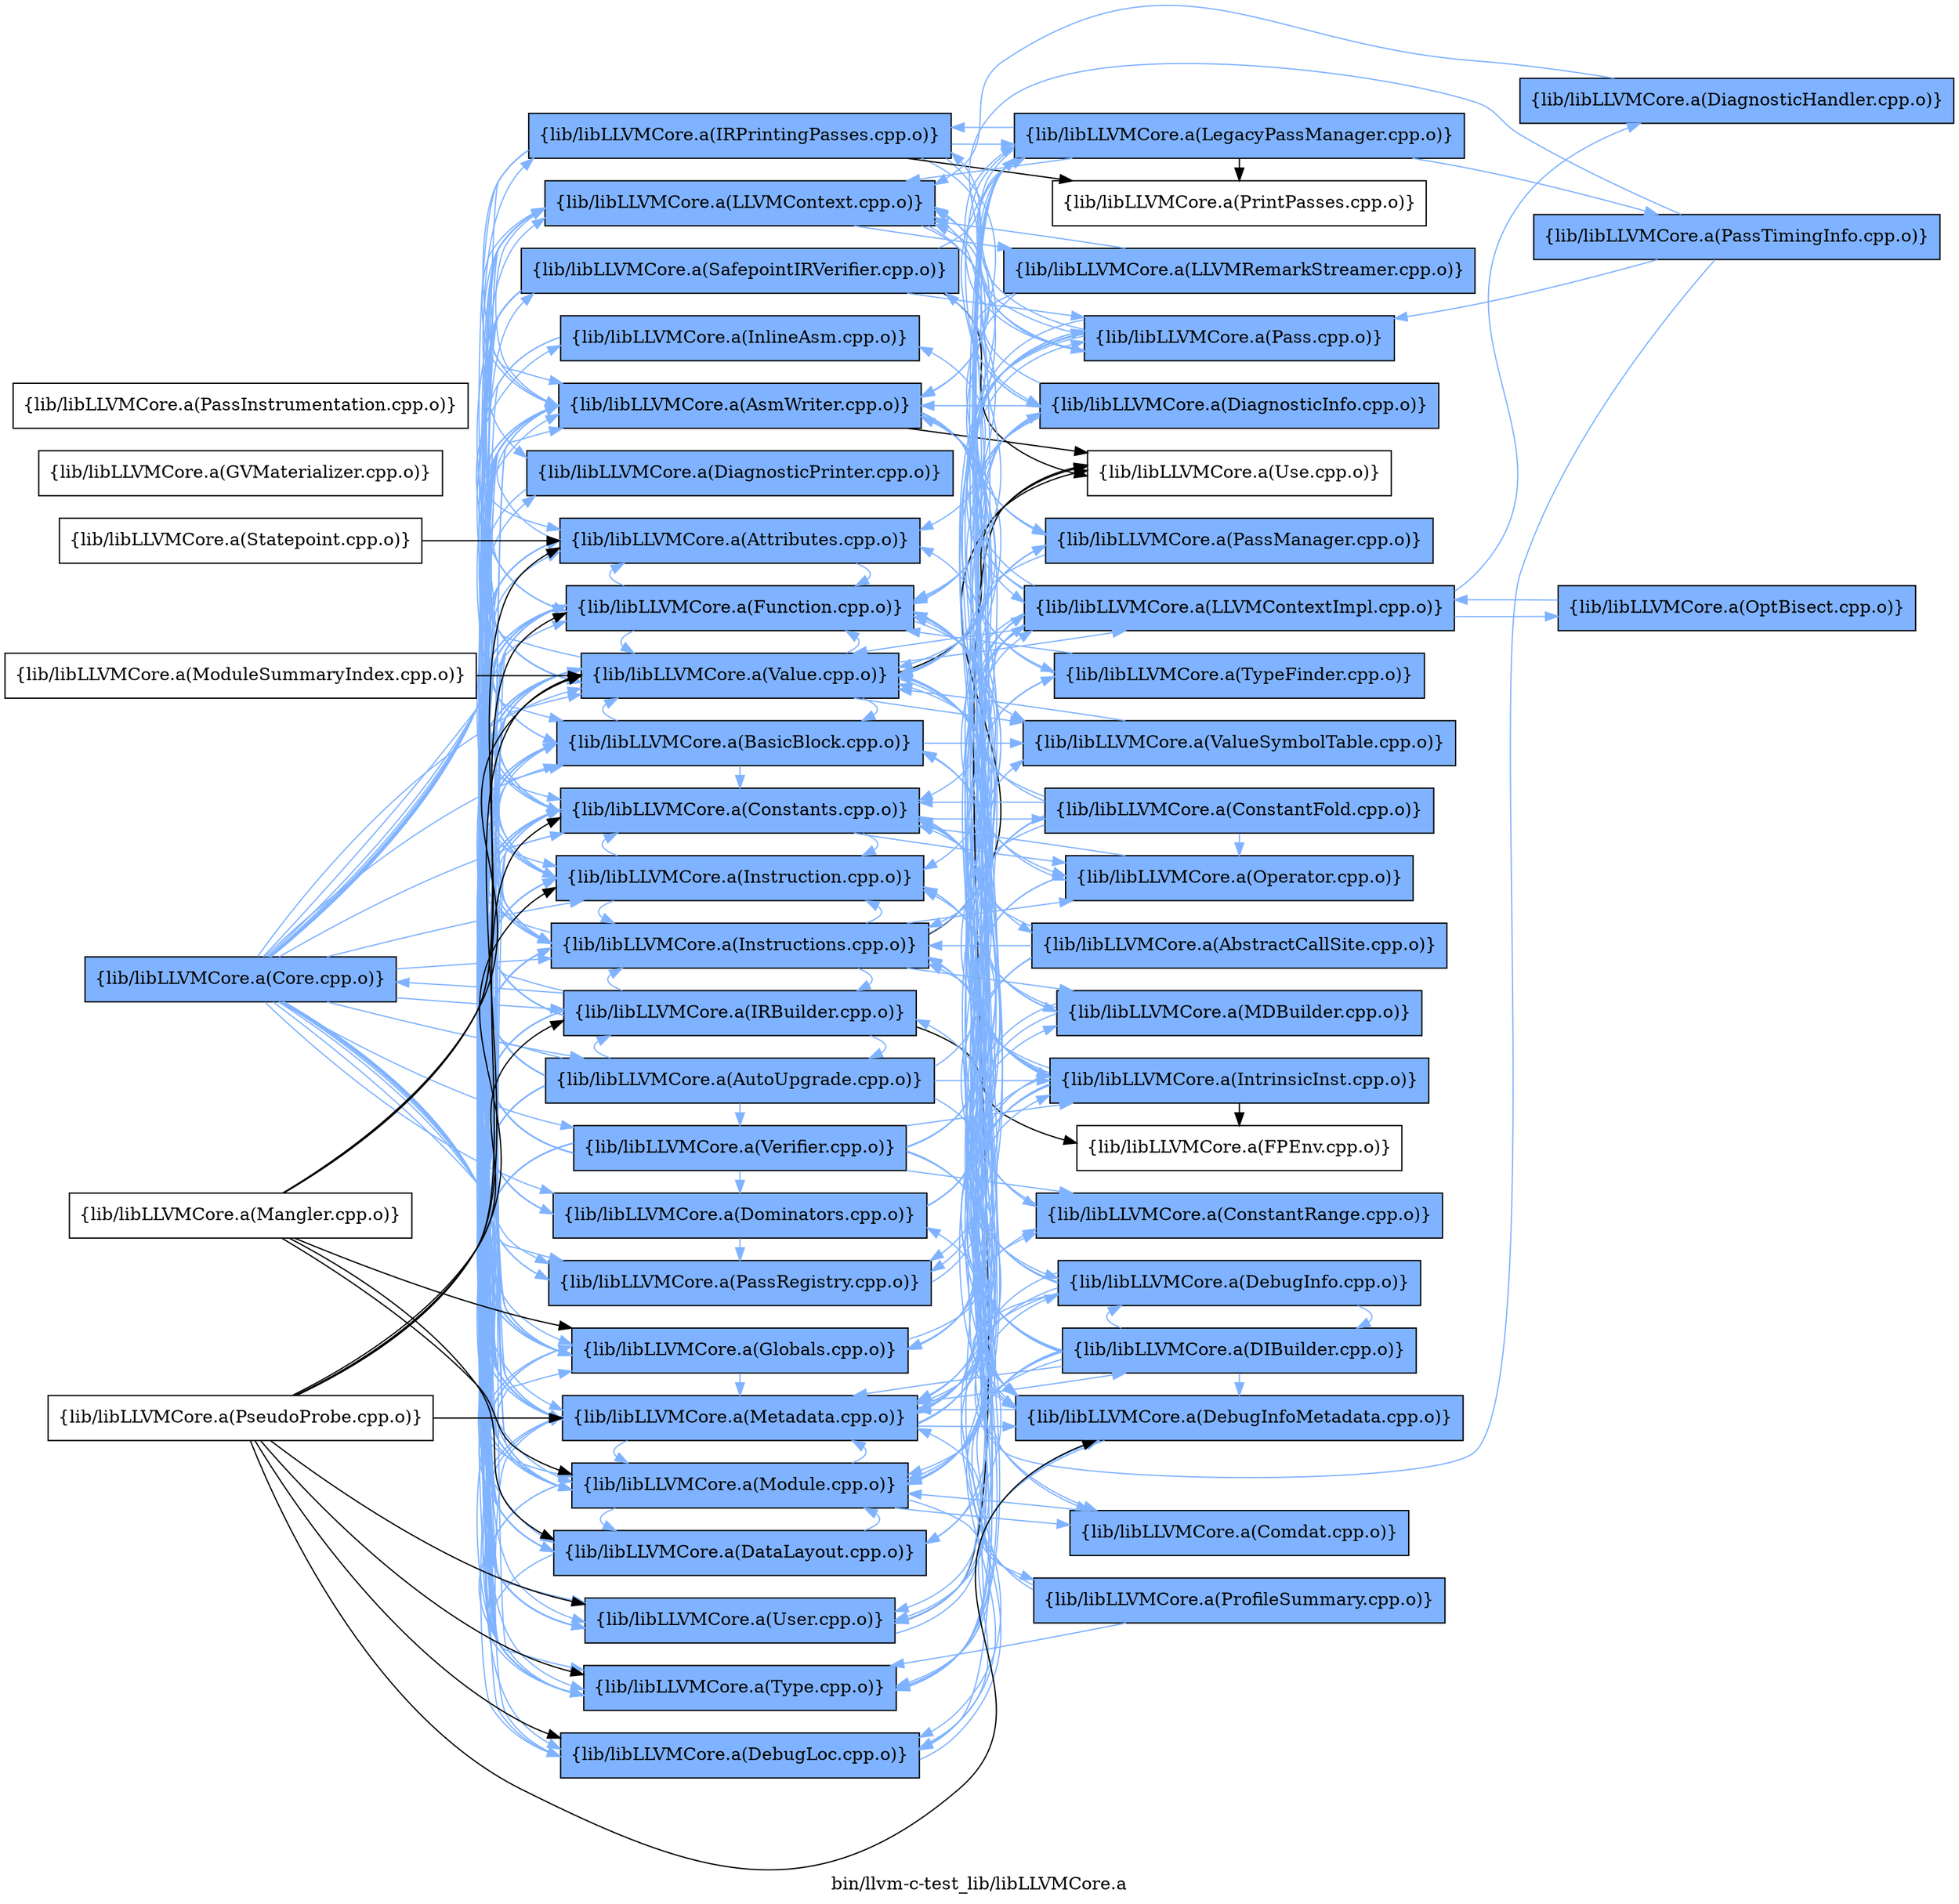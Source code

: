 digraph "bin/llvm-c-test_lib/libLLVMCore.a" {
	label="bin/llvm-c-test_lib/libLLVMCore.a";
	rankdir=LR;
	{ rank=same; Node0x5641b006cfd8;  }
	{ rank=same; Node0x5641b006c038; Node0x5641b006b3b8; Node0x5641b006a5f8; Node0x5641b006ad28; Node0x5641b006d848; Node0x5641b006d758; Node0x5641b006a238; Node0x5641b006b278; Node0x5641b006b9f8; Node0x5641b006c1c8; Node0x5641b0068c58; Node0x5641b0067fd8; Node0x5641b0067b28; Node0x5641b006c088; Node0x5641b006ae68; Node0x5641b006a788; Node0x5641b0069bf8; Node0x5641b005cc78; Node0x5641b005cef8; Node0x5641b005ce08; Node0x5641b006c768; Node0x5641b006e978; Node0x5641b006a468; Node0x5641b005fec8; Node0x5641b0063fc8;  }
	{ rank=same; Node0x5641b006a148; Node0x5641b006e2e8; Node0x5641b0069b08; Node0x5641b006ad78; Node0x5641b006d438; Node0x5641b006dcf8; Node0x5641b006dac8; Node0x5641b006de88; Node0x5641b006a9b8; Node0x5641b0060468; Node0x5641b006c858; Node0x5641b005bbe8; Node0x5641b006d7a8; Node0x5641b005ab58; Node0x5641b0069478; Node0x5641b005bf08; Node0x5641b0067358; Node0x5641b006d488; Node0x5641b005f928; Node0x5641b005b008; Node0x5641b006e478; Node0x5641b006c538;  }
	{ rank=same; Node0x5641b006cfd8;  }
	{ rank=same; Node0x5641b006c038; Node0x5641b006b3b8; Node0x5641b006a5f8; Node0x5641b006ad28; Node0x5641b006d848; Node0x5641b006d758; Node0x5641b006a238; Node0x5641b006b278; Node0x5641b006b9f8; Node0x5641b006c1c8; Node0x5641b0068c58; Node0x5641b0067fd8; Node0x5641b0067b28; Node0x5641b006c088; Node0x5641b006ae68; Node0x5641b006a788; Node0x5641b0069bf8; Node0x5641b005cc78; Node0x5641b005cef8; Node0x5641b005ce08; Node0x5641b006c768; Node0x5641b006e978; Node0x5641b006a468; Node0x5641b005fec8; Node0x5641b0063fc8;  }
	{ rank=same; Node0x5641b006a148; Node0x5641b006e2e8; Node0x5641b0069b08; Node0x5641b006ad78; Node0x5641b006d438; Node0x5641b006dcf8; Node0x5641b006dac8; Node0x5641b006de88; Node0x5641b006a9b8; Node0x5641b0060468; Node0x5641b006c858; Node0x5641b005bbe8; Node0x5641b006d7a8; Node0x5641b005ab58; Node0x5641b0069478; Node0x5641b005bf08; Node0x5641b0067358; Node0x5641b006d488; Node0x5641b005f928; Node0x5641b005b008; Node0x5641b006e478; Node0x5641b006c538;  }

	Node0x5641b006cfd8 [shape=record,shape=box,group=1,style=filled,fillcolor="0.600000 0.5 1",label="{lib/libLLVMCore.a(Core.cpp.o)}"];
	Node0x5641b006cfd8 -> Node0x5641b006c038[color="0.600000 0.5 1"];
	Node0x5641b006cfd8 -> Node0x5641b006b3b8[color="0.600000 0.5 1"];
	Node0x5641b006cfd8 -> Node0x5641b006a5f8[color="0.600000 0.5 1"];
	Node0x5641b006cfd8 -> Node0x5641b006ad28[color="0.600000 0.5 1"];
	Node0x5641b006cfd8 -> Node0x5641b006d848[color="0.600000 0.5 1"];
	Node0x5641b006cfd8 -> Node0x5641b006d758[color="0.600000 0.5 1"];
	Node0x5641b006cfd8 -> Node0x5641b006a238[color="0.600000 0.5 1"];
	Node0x5641b006cfd8 -> Node0x5641b006b278[color="0.600000 0.5 1"];
	Node0x5641b006cfd8 -> Node0x5641b006b9f8[color="0.600000 0.5 1"];
	Node0x5641b006cfd8 -> Node0x5641b006c1c8[color="0.600000 0.5 1"];
	Node0x5641b006cfd8 -> Node0x5641b0068c58[color="0.600000 0.5 1"];
	Node0x5641b006cfd8 -> Node0x5641b0067fd8[color="0.600000 0.5 1"];
	Node0x5641b006cfd8 -> Node0x5641b0067b28[color="0.600000 0.5 1"];
	Node0x5641b006cfd8 -> Node0x5641b006c088[color="0.600000 0.5 1"];
	Node0x5641b006cfd8 -> Node0x5641b006ae68[color="0.600000 0.5 1"];
	Node0x5641b006cfd8 -> Node0x5641b006a788[color="0.600000 0.5 1"];
	Node0x5641b006cfd8 -> Node0x5641b0069bf8[color="0.600000 0.5 1"];
	Node0x5641b006cfd8 -> Node0x5641b005cc78[color="0.600000 0.5 1"];
	Node0x5641b006cfd8 -> Node0x5641b005cef8[color="0.600000 0.5 1"];
	Node0x5641b006cfd8 -> Node0x5641b005ce08[color="0.600000 0.5 1"];
	Node0x5641b006cfd8 -> Node0x5641b006c768[color="0.600000 0.5 1"];
	Node0x5641b006cfd8 -> Node0x5641b006e978[color="0.600000 0.5 1"];
	Node0x5641b006cfd8 -> Node0x5641b006a468[color="0.600000 0.5 1"];
	Node0x5641b006cfd8 -> Node0x5641b005fec8[color="0.600000 0.5 1"];
	Node0x5641b006cfd8 -> Node0x5641b0063fc8[color="0.600000 0.5 1"];
	Node0x5641b006de88 [shape=record,shape=box,group=1,style=filled,fillcolor="0.600000 0.5 1",label="{lib/libLLVMCore.a(DebugInfo.cpp.o)}"];
	Node0x5641b006de88 -> Node0x5641b006e478[color="0.600000 0.5 1"];
	Node0x5641b006de88 -> Node0x5641b0069b08[color="0.600000 0.5 1"];
	Node0x5641b006de88 -> Node0x5641b006a238[color="0.600000 0.5 1"];
	Node0x5641b006de88 -> Node0x5641b006c1c8[color="0.600000 0.5 1"];
	Node0x5641b006de88 -> Node0x5641b006ae68[color="0.600000 0.5 1"];
	Node0x5641b006de88 -> Node0x5641b005cc78[color="0.600000 0.5 1"];
	Node0x5641b006de88 -> Node0x5641b005cef8[color="0.600000 0.5 1"];
	Node0x5641b006de88 -> Node0x5641b005fec8[color="0.600000 0.5 1"];
	Node0x5641b006c038 [shape=record,shape=box,group=1,style=filled,fillcolor="0.600000 0.5 1",label="{lib/libLLVMCore.a(Attributes.cpp.o)}"];
	Node0x5641b006c038 -> Node0x5641b006b3b8[color="0.600000 0.5 1"];
	Node0x5641b006c038 -> Node0x5641b006c1c8[color="0.600000 0.5 1"];
	Node0x5641b006d848 [shape=record,shape=box,group=1,style=filled,fillcolor="0.600000 0.5 1",label="{lib/libLLVMCore.a(Constants.cpp.o)}"];
	Node0x5641b006d848 -> Node0x5641b006c858[color="0.600000 0.5 1"];
	Node0x5641b006d848 -> Node0x5641b006c1c8[color="0.600000 0.5 1"];
	Node0x5641b006d848 -> Node0x5641b0068c58[color="0.600000 0.5 1"];
	Node0x5641b006d848 -> Node0x5641b006ae68[color="0.600000 0.5 1"];
	Node0x5641b006d848 -> Node0x5641b006a788[color="0.600000 0.5 1"];
	Node0x5641b006d848 -> Node0x5641b006d438[color="0.600000 0.5 1"];
	Node0x5641b006d848 -> Node0x5641b006e978[color="0.600000 0.5 1"];
	Node0x5641b006d848 -> Node0x5641b006a468[color="0.600000 0.5 1"];
	Node0x5641b006d848 -> Node0x5641b005fec8[color="0.600000 0.5 1"];
	Node0x5641b006d758 [shape=record,shape=box,group=1,style=filled,fillcolor="0.600000 0.5 1",label="{lib/libLLVMCore.a(DataLayout.cpp.o)}"];
	Node0x5641b006d758 -> Node0x5641b0068c58[color="0.600000 0.5 1"];
	Node0x5641b006d758 -> Node0x5641b005cef8[color="0.600000 0.5 1"];
	Node0x5641b006d758 -> Node0x5641b006e978[color="0.600000 0.5 1"];
	Node0x5641b006a788 [shape=record,shape=box,group=1,style=filled,fillcolor="0.600000 0.5 1",label="{lib/libLLVMCore.a(Instructions.cpp.o)}"];
	Node0x5641b006a788 -> Node0x5641b006c038[color="0.600000 0.5 1"];
	Node0x5641b006a788 -> Node0x5641b006ad28[color="0.600000 0.5 1"];
	Node0x5641b006a788 -> Node0x5641b006d848[color="0.600000 0.5 1"];
	Node0x5641b006a788 -> Node0x5641b006d758[color="0.600000 0.5 1"];
	Node0x5641b006a788 -> Node0x5641b006c1c8[color="0.600000 0.5 1"];
	Node0x5641b006a788 -> Node0x5641b0067fd8[color="0.600000 0.5 1"];
	Node0x5641b006a788 -> Node0x5641b006ae68[color="0.600000 0.5 1"];
	Node0x5641b006a788 -> Node0x5641b005f928[color="0.600000 0.5 1"];
	Node0x5641b006a788 -> Node0x5641b005bf08[color="0.600000 0.5 1"];
	Node0x5641b006a788 -> Node0x5641b005cc78[color="0.600000 0.5 1"];
	Node0x5641b006a788 -> Node0x5641b005cef8[color="0.600000 0.5 1"];
	Node0x5641b006a788 -> Node0x5641b006d438[color="0.600000 0.5 1"];
	Node0x5641b006a788 -> Node0x5641b006e978[color="0.600000 0.5 1"];
	Node0x5641b006a788 -> Node0x5641b006dac8;
	Node0x5641b006a788 -> Node0x5641b006a468[color="0.600000 0.5 1"];
	Node0x5641b006a788 -> Node0x5641b005fec8[color="0.600000 0.5 1"];
	Node0x5641b005bbe8 [shape=record,shape=box,group=1,style=filled,fillcolor="0.600000 0.5 1",label="{lib/libLLVMCore.a(LegacyPassManager.cpp.o)}"];
	Node0x5641b005bbe8 -> Node0x5641b006b3b8[color="0.600000 0.5 1"];
	Node0x5641b005bbe8 -> Node0x5641b006a9b8[color="0.600000 0.5 1"];
	Node0x5641b005bbe8 -> Node0x5641b006c1c8[color="0.600000 0.5 1"];
	Node0x5641b005bbe8 -> Node0x5641b0068c58[color="0.600000 0.5 1"];
	Node0x5641b005bbe8 -> Node0x5641b0067b28[color="0.600000 0.5 1"];
	Node0x5641b005bbe8 -> Node0x5641b0069bf8[color="0.600000 0.5 1"];
	Node0x5641b005bbe8 -> Node0x5641b005cef8[color="0.600000 0.5 1"];
	Node0x5641b005bbe8 -> Node0x5641b006d7a8[color="0.600000 0.5 1"];
	Node0x5641b005bbe8 -> Node0x5641b005ce08[color="0.600000 0.5 1"];
	Node0x5641b005bbe8 -> Node0x5641b005c728[color="0.600000 0.5 1"];
	Node0x5641b005bbe8 -> Node0x5641b006d488;
	Node0x5641b005bbe8 -> Node0x5641b005fec8[color="0.600000 0.5 1"];
	Node0x5641b005cef8 [shape=record,shape=box,group=1,style=filled,fillcolor="0.600000 0.5 1",label="{lib/libLLVMCore.a(Module.cpp.o)}"];
	Node0x5641b005cef8 -> Node0x5641b006b3b8[color="0.600000 0.5 1"];
	Node0x5641b005cef8 -> Node0x5641b006a148[color="0.600000 0.5 1"];
	Node0x5641b005cef8 -> Node0x5641b006d848[color="0.600000 0.5 1"];
	Node0x5641b005cef8 -> Node0x5641b006d758[color="0.600000 0.5 1"];
	Node0x5641b005cef8 -> Node0x5641b006c1c8[color="0.600000 0.5 1"];
	Node0x5641b005cef8 -> Node0x5641b0068c58[color="0.600000 0.5 1"];
	Node0x5641b005cef8 -> Node0x5641b0069bf8[color="0.600000 0.5 1"];
	Node0x5641b005cef8 -> Node0x5641b005cc78[color="0.600000 0.5 1"];
	Node0x5641b005cef8 -> Node0x5641b006c538[color="0.600000 0.5 1"];
	Node0x5641b005cef8 -> Node0x5641b006e978[color="0.600000 0.5 1"];
	Node0x5641b005cef8 -> Node0x5641b006dcf8[color="0.600000 0.5 1"];
	Node0x5641b005cef8 -> Node0x5641b006a468[color="0.600000 0.5 1"];
	Node0x5641b005cef8 -> Node0x5641b005fec8[color="0.600000 0.5 1"];
	Node0x5641b005cef8 -> Node0x5641b0060468[color="0.600000 0.5 1"];
	Node0x5641b006d438 [shape=record,shape=box,group=1,style=filled,fillcolor="0.600000 0.5 1",label="{lib/libLLVMCore.a(Operator.cpp.o)}"];
	Node0x5641b006d438 -> Node0x5641b006d848[color="0.600000 0.5 1"];
	Node0x5641b006d438 -> Node0x5641b006d758[color="0.600000 0.5 1"];
	Node0x5641b006d438 -> Node0x5641b006e978[color="0.600000 0.5 1"];
	Node0x5641b006d7a8 [shape=record,shape=box,group=1,style=filled,fillcolor="0.600000 0.5 1",label="{lib/libLLVMCore.a(Pass.cpp.o)}"];
	Node0x5641b006d7a8 -> Node0x5641b006c038[color="0.600000 0.5 1"];
	Node0x5641b006d7a8 -> Node0x5641b006c1c8[color="0.600000 0.5 1"];
	Node0x5641b006d7a8 -> Node0x5641b0067b28[color="0.600000 0.5 1"];
	Node0x5641b006d7a8 -> Node0x5641b0069bf8[color="0.600000 0.5 1"];
	Node0x5641b006d7a8 -> Node0x5641b005bbe8[color="0.600000 0.5 1"];
	Node0x5641b006d7a8 -> Node0x5641b005ce08[color="0.600000 0.5 1"];
	Node0x5641b006d7a8 -> Node0x5641b005fec8[color="0.600000 0.5 1"];
	Node0x5641b005ce08 [shape=record,shape=box,group=1,style=filled,fillcolor="0.600000 0.5 1",label="{lib/libLLVMCore.a(PassRegistry.cpp.o)}"];
	Node0x5641b005ce08 -> Node0x5641b006d7a8[color="0.600000 0.5 1"];
	Node0x5641b006e978 [shape=record,shape=box,group=1,style=filled,fillcolor="0.600000 0.5 1",label="{lib/libLLVMCore.a(Type.cpp.o)}"];
	Node0x5641b006e978 -> Node0x5641b006d848[color="0.600000 0.5 1"];
	Node0x5641b006a468 [shape=record,shape=box,group=1,style=filled,fillcolor="0.600000 0.5 1",label="{lib/libLLVMCore.a(User.cpp.o)}"];
	Node0x5641b006a468 -> Node0x5641b006ad78[color="0.600000 0.5 1"];
	Node0x5641b006a468 -> Node0x5641b006dac8;
	Node0x5641b005fec8 [shape=record,shape=box,group=1,style=filled,fillcolor="0.600000 0.5 1",label="{lib/libLLVMCore.a(Value.cpp.o)}"];
	Node0x5641b005fec8 -> Node0x5641b006c038[color="0.600000 0.5 1"];
	Node0x5641b005fec8 -> Node0x5641b006ad28[color="0.600000 0.5 1"];
	Node0x5641b005fec8 -> Node0x5641b006d848[color="0.600000 0.5 1"];
	Node0x5641b005fec8 -> Node0x5641b006d758[color="0.600000 0.5 1"];
	Node0x5641b005fec8 -> Node0x5641b006c1c8[color="0.600000 0.5 1"];
	Node0x5641b005fec8 -> Node0x5641b0068c58[color="0.600000 0.5 1"];
	Node0x5641b005fec8 -> Node0x5641b006ae68[color="0.600000 0.5 1"];
	Node0x5641b005fec8 -> Node0x5641b006a788[color="0.600000 0.5 1"];
	Node0x5641b005fec8 -> Node0x5641b0069bf8[color="0.600000 0.5 1"];
	Node0x5641b005fec8 -> Node0x5641b005f928[color="0.600000 0.5 1"];
	Node0x5641b005fec8 -> Node0x5641b005cc78[color="0.600000 0.5 1"];
	Node0x5641b005fec8 -> Node0x5641b006d438[color="0.600000 0.5 1"];
	Node0x5641b005fec8 -> Node0x5641b006e978[color="0.600000 0.5 1"];
	Node0x5641b005fec8 -> Node0x5641b006dac8;
	Node0x5641b005fec8 -> Node0x5641b006a468[color="0.600000 0.5 1"];
	Node0x5641b005fec8 -> Node0x5641b0060468[color="0.600000 0.5 1"];
	Node0x5641b006a238 [shape=record,shape=box,group=1,style=filled,fillcolor="0.600000 0.5 1",label="{lib/libLLVMCore.a(DebugLoc.cpp.o)}"];
	Node0x5641b006a238 -> Node0x5641b006de88[color="0.600000 0.5 1"];
	Node0x5641b006a238 -> Node0x5641b0069b08[color="0.600000 0.5 1"];
	Node0x5641b006a238 -> Node0x5641b005cc78[color="0.600000 0.5 1"];
	Node0x5641b006c1c8 [shape=record,shape=box,group=1,style=filled,fillcolor="0.600000 0.5 1",label="{lib/libLLVMCore.a(Function.cpp.o)}"];
	Node0x5641b006c1c8 -> Node0x5641b006c038[color="0.600000 0.5 1"];
	Node0x5641b006c1c8 -> Node0x5641b006ad28[color="0.600000 0.5 1"];
	Node0x5641b006c1c8 -> Node0x5641b006d848[color="0.600000 0.5 1"];
	Node0x5641b006c1c8 -> Node0x5641b006d758[color="0.600000 0.5 1"];
	Node0x5641b006c1c8 -> Node0x5641b0069b08[color="0.600000 0.5 1"];
	Node0x5641b006c1c8 -> Node0x5641b0069478[color="0.600000 0.5 1"];
	Node0x5641b006c1c8 -> Node0x5641b0068c58[color="0.600000 0.5 1"];
	Node0x5641b006c1c8 -> Node0x5641b006a788[color="0.600000 0.5 1"];
	Node0x5641b006c1c8 -> Node0x5641b006ad78[color="0.600000 0.5 1"];
	Node0x5641b006c1c8 -> Node0x5641b0069bf8[color="0.600000 0.5 1"];
	Node0x5641b006c1c8 -> Node0x5641b005bf08[color="0.600000 0.5 1"];
	Node0x5641b006c1c8 -> Node0x5641b005cc78[color="0.600000 0.5 1"];
	Node0x5641b006c1c8 -> Node0x5641b005cef8[color="0.600000 0.5 1"];
	Node0x5641b006c1c8 -> Node0x5641b006e978[color="0.600000 0.5 1"];
	Node0x5641b006c1c8 -> Node0x5641b006a468[color="0.600000 0.5 1"];
	Node0x5641b006c1c8 -> Node0x5641b005fec8[color="0.600000 0.5 1"];
	Node0x5641b006c1c8 -> Node0x5641b0060468[color="0.600000 0.5 1"];
	Node0x5641b0067fd8 [shape=record,shape=box,group=1,style=filled,fillcolor="0.600000 0.5 1",label="{lib/libLLVMCore.a(IRBuilder.cpp.o)}"];
	Node0x5641b0067fd8 -> Node0x5641b006c038[color="0.600000 0.5 1"];
	Node0x5641b0067fd8 -> Node0x5641b006a5f8[color="0.600000 0.5 1"];
	Node0x5641b0067fd8 -> Node0x5641b006ad28[color="0.600000 0.5 1"];
	Node0x5641b0067fd8 -> Node0x5641b006d848[color="0.600000 0.5 1"];
	Node0x5641b0067fd8 -> Node0x5641b006cfd8[color="0.600000 0.5 1"];
	Node0x5641b0067fd8 -> Node0x5641b006d758[color="0.600000 0.5 1"];
	Node0x5641b0067fd8 -> Node0x5641b006c1c8[color="0.600000 0.5 1"];
	Node0x5641b0067fd8 -> Node0x5641b0068c58[color="0.600000 0.5 1"];
	Node0x5641b0067fd8 -> Node0x5641b0067358;
	Node0x5641b0067fd8 -> Node0x5641b006ae68[color="0.600000 0.5 1"];
	Node0x5641b0067fd8 -> Node0x5641b006a788[color="0.600000 0.5 1"];
	Node0x5641b0067fd8 -> Node0x5641b005cc78[color="0.600000 0.5 1"];
	Node0x5641b0067fd8 -> Node0x5641b006e978[color="0.600000 0.5 1"];
	Node0x5641b0067fd8 -> Node0x5641b006a468[color="0.600000 0.5 1"];
	Node0x5641b0067fd8 -> Node0x5641b005fec8[color="0.600000 0.5 1"];
	Node0x5641b006ae68 [shape=record,shape=box,group=1,style=filled,fillcolor="0.600000 0.5 1",label="{lib/libLLVMCore.a(Instruction.cpp.o)}"];
	Node0x5641b006ae68 -> Node0x5641b006c038[color="0.600000 0.5 1"];
	Node0x5641b006ae68 -> Node0x5641b006ad28[color="0.600000 0.5 1"];
	Node0x5641b006ae68 -> Node0x5641b006d848[color="0.600000 0.5 1"];
	Node0x5641b006ae68 -> Node0x5641b006a788[color="0.600000 0.5 1"];
	Node0x5641b006ae68 -> Node0x5641b005cc78[color="0.600000 0.5 1"];
	Node0x5641b006ae68 -> Node0x5641b006a468[color="0.600000 0.5 1"];
	Node0x5641b006ae68 -> Node0x5641b005fec8[color="0.600000 0.5 1"];
	Node0x5641b005cc78 [shape=record,shape=box,group=1,style=filled,fillcolor="0.600000 0.5 1",label="{lib/libLLVMCore.a(Metadata.cpp.o)}"];
	Node0x5641b005cc78 -> Node0x5641b006b3b8[color="0.600000 0.5 1"];
	Node0x5641b005cc78 -> Node0x5641b006e2e8[color="0.600000 0.5 1"];
	Node0x5641b005cc78 -> Node0x5641b006d848[color="0.600000 0.5 1"];
	Node0x5641b005cc78 -> Node0x5641b006e478[color="0.600000 0.5 1"];
	Node0x5641b005cc78 -> Node0x5641b0069b08[color="0.600000 0.5 1"];
	Node0x5641b005cc78 -> Node0x5641b006a238[color="0.600000 0.5 1"];
	Node0x5641b005cc78 -> Node0x5641b0069bf8[color="0.600000 0.5 1"];
	Node0x5641b005cc78 -> Node0x5641b005f928[color="0.600000 0.5 1"];
	Node0x5641b005cc78 -> Node0x5641b005bf08[color="0.600000 0.5 1"];
	Node0x5641b005cc78 -> Node0x5641b005cef8[color="0.600000 0.5 1"];
	Node0x5641b005cc78 -> Node0x5641b006e978[color="0.600000 0.5 1"];
	Node0x5641b005cc78 -> Node0x5641b005fec8[color="0.600000 0.5 1"];
	Node0x5641b006ad28 [shape=record,shape=box,group=1,style=filled,fillcolor="0.600000 0.5 1",label="{lib/libLLVMCore.a(BasicBlock.cpp.o)}"];
	Node0x5641b006ad28 -> Node0x5641b006d848[color="0.600000 0.5 1"];
	Node0x5641b006ad28 -> Node0x5641b006ae68[color="0.600000 0.5 1"];
	Node0x5641b006ad28 -> Node0x5641b006a788[color="0.600000 0.5 1"];
	Node0x5641b006ad28 -> Node0x5641b005cc78[color="0.600000 0.5 1"];
	Node0x5641b006ad28 -> Node0x5641b006e978[color="0.600000 0.5 1"];
	Node0x5641b006ad28 -> Node0x5641b006a468[color="0.600000 0.5 1"];
	Node0x5641b006ad28 -> Node0x5641b005fec8[color="0.600000 0.5 1"];
	Node0x5641b006ad28 -> Node0x5641b0060468[color="0.600000 0.5 1"];
	Node0x5641b006a9b8 [shape=record,shape=box,group=1,style=filled,fillcolor="0.600000 0.5 1",label="{lib/libLLVMCore.a(DiagnosticInfo.cpp.o)}"];
	Node0x5641b006a9b8 -> Node0x5641b006b3b8[color="0.600000 0.5 1"];
	Node0x5641b006a9b8 -> Node0x5641b006a238[color="0.600000 0.5 1"];
	Node0x5641b006a9b8 -> Node0x5641b006c1c8[color="0.600000 0.5 1"];
	Node0x5641b006a9b8 -> Node0x5641b006ae68[color="0.600000 0.5 1"];
	Node0x5641b006a9b8 -> Node0x5641b0069bf8[color="0.600000 0.5 1"];
	Node0x5641b006a9b8 -> Node0x5641b005cc78[color="0.600000 0.5 1"];
	Node0x5641b006a9b8 -> Node0x5641b005fec8[color="0.600000 0.5 1"];
	Node0x5641b0068c58 [shape=record,shape=box,group=1,style=filled,fillcolor="0.600000 0.5 1",label="{lib/libLLVMCore.a(Globals.cpp.o)}"];
	Node0x5641b0068c58 -> Node0x5641b006e2e8[color="0.600000 0.5 1"];
	Node0x5641b0068c58 -> Node0x5641b006d848[color="0.600000 0.5 1"];
	Node0x5641b0068c58 -> Node0x5641b006c1c8[color="0.600000 0.5 1"];
	Node0x5641b0068c58 -> Node0x5641b005cc78[color="0.600000 0.5 1"];
	Node0x5641b0068c58 -> Node0x5641b005cef8[color="0.600000 0.5 1"];
	Node0x5641b0068c58 -> Node0x5641b006e978[color="0.600000 0.5 1"];
	Node0x5641b0068c58 -> Node0x5641b006a468[color="0.600000 0.5 1"];
	Node0x5641b0068c58 -> Node0x5641b005fec8[color="0.600000 0.5 1"];
	Node0x5641b006c088 [shape=record,shape=box,group=1,style=filled,fillcolor="0.600000 0.5 1",label="{lib/libLLVMCore.a(InlineAsm.cpp.o)}"];
	Node0x5641b006c088 -> Node0x5641b006e978[color="0.600000 0.5 1"];
	Node0x5641b006c088 -> Node0x5641b005fec8[color="0.600000 0.5 1"];
	Node0x5641b0069bf8 [shape=record,shape=box,group=1,style=filled,fillcolor="0.600000 0.5 1",label="{lib/libLLVMCore.a(LLVMContext.cpp.o)}"];
	Node0x5641b0069bf8 -> Node0x5641b006b3b8[color="0.600000 0.5 1"];
	Node0x5641b0069bf8 -> Node0x5641b006a9b8[color="0.600000 0.5 1"];
	Node0x5641b0069bf8 -> Node0x5641b006b278[color="0.600000 0.5 1"];
	Node0x5641b0069bf8 -> Node0x5641b005f928[color="0.600000 0.5 1"];
	Node0x5641b0069bf8 -> Node0x5641b005b008[color="0.600000 0.5 1"];
	Node0x5641b006ad78 [shape=record,shape=box,group=1,style=filled,fillcolor="0.600000 0.5 1",label="{lib/libLLVMCore.a(IntrinsicInst.cpp.o)}"];
	Node0x5641b006ad78 -> Node0x5641b006ad28[color="0.600000 0.5 1"];
	Node0x5641b006ad78 -> Node0x5641b006d848[color="0.600000 0.5 1"];
	Node0x5641b006ad78 -> Node0x5641b006d758[color="0.600000 0.5 1"];
	Node0x5641b006ad78 -> Node0x5641b0069b08[color="0.600000 0.5 1"];
	Node0x5641b006ad78 -> Node0x5641b0067358;
	Node0x5641b006ad78 -> Node0x5641b006ae68[color="0.600000 0.5 1"];
	Node0x5641b006ad78 -> Node0x5641b006a788[color="0.600000 0.5 1"];
	Node0x5641b006ad78 -> Node0x5641b005cc78[color="0.600000 0.5 1"];
	Node0x5641b006ad78 -> Node0x5641b005cef8[color="0.600000 0.5 1"];
	Node0x5641b006ad78 -> Node0x5641b006e978[color="0.600000 0.5 1"];
	Node0x5641b006ad78 -> Node0x5641b006a468[color="0.600000 0.5 1"];
	Node0x5641b006ad78 -> Node0x5641b005fec8[color="0.600000 0.5 1"];
	Node0x5641b006e2e8 [shape=record,shape=box,group=1,style=filled,fillcolor="0.600000 0.5 1",label="{lib/libLLVMCore.a(ConstantRange.cpp.o)}"];
	Node0x5641b006e2e8 -> Node0x5641b006a788[color="0.600000 0.5 1"];
	Node0x5641b0069b08 [shape=record,shape=box,group=1,style=filled,fillcolor="0.600000 0.5 1",label="{lib/libLLVMCore.a(DebugInfoMetadata.cpp.o)}"];
	Node0x5641b0069b08 -> Node0x5641b006d848[color="0.600000 0.5 1"];
	Node0x5641b0069b08 -> Node0x5641b0069bf8[color="0.600000 0.5 1"];
	Node0x5641b0069b08 -> Node0x5641b005f928[color="0.600000 0.5 1"];
	Node0x5641b0069b08 -> Node0x5641b005cc78[color="0.600000 0.5 1"];
	Node0x5641b0069b08 -> Node0x5641b006e978[color="0.600000 0.5 1"];
	Node0x5641b006b9f8 [shape=record,shape=box,group=1,style=filled,fillcolor="0.600000 0.5 1",label="{lib/libLLVMCore.a(Dominators.cpp.o)}"];
	Node0x5641b006b9f8 -> Node0x5641b006b3b8[color="0.600000 0.5 1"];
	Node0x5641b006b9f8 -> Node0x5641b006ad28[color="0.600000 0.5 1"];
	Node0x5641b006b9f8 -> Node0x5641b006ae68[color="0.600000 0.5 1"];
	Node0x5641b006b9f8 -> Node0x5641b005bbe8[color="0.600000 0.5 1"];
	Node0x5641b006b9f8 -> Node0x5641b006d7a8[color="0.600000 0.5 1"];
	Node0x5641b006b9f8 -> Node0x5641b005ab58[color="0.600000 0.5 1"];
	Node0x5641b006b9f8 -> Node0x5641b005ce08[color="0.600000 0.5 1"];
	Node0x5641b006b9f8 -> Node0x5641b005fec8[color="0.600000 0.5 1"];
	Node0x5641b006dac8 [shape=record,shape=box,group=0,label="{lib/libLLVMCore.a(Use.cpp.o)}"];
	Node0x5641b006a5f8 [shape=record,shape=box,group=1,style=filled,fillcolor="0.600000 0.5 1",label="{lib/libLLVMCore.a(AutoUpgrade.cpp.o)}"];
	Node0x5641b006a5f8 -> Node0x5641b006c038[color="0.600000 0.5 1"];
	Node0x5641b006a5f8 -> Node0x5641b006b3b8[color="0.600000 0.5 1"];
	Node0x5641b006a5f8 -> Node0x5641b006ad28[color="0.600000 0.5 1"];
	Node0x5641b006a5f8 -> Node0x5641b006d848[color="0.600000 0.5 1"];
	Node0x5641b006a5f8 -> Node0x5641b006d758[color="0.600000 0.5 1"];
	Node0x5641b006a5f8 -> Node0x5641b006de88[color="0.600000 0.5 1"];
	Node0x5641b006a5f8 -> Node0x5641b006a9b8[color="0.600000 0.5 1"];
	Node0x5641b006a5f8 -> Node0x5641b006c1c8[color="0.600000 0.5 1"];
	Node0x5641b006a5f8 -> Node0x5641b0068c58[color="0.600000 0.5 1"];
	Node0x5641b006a5f8 -> Node0x5641b0067fd8[color="0.600000 0.5 1"];
	Node0x5641b006a5f8 -> Node0x5641b006ae68[color="0.600000 0.5 1"];
	Node0x5641b006a5f8 -> Node0x5641b006a788[color="0.600000 0.5 1"];
	Node0x5641b006a5f8 -> Node0x5641b006ad78[color="0.600000 0.5 1"];
	Node0x5641b006a5f8 -> Node0x5641b0069bf8[color="0.600000 0.5 1"];
	Node0x5641b006a5f8 -> Node0x5641b005cc78[color="0.600000 0.5 1"];
	Node0x5641b006a5f8 -> Node0x5641b005cef8[color="0.600000 0.5 1"];
	Node0x5641b006a5f8 -> Node0x5641b006e978[color="0.600000 0.5 1"];
	Node0x5641b006a5f8 -> Node0x5641b006a468[color="0.600000 0.5 1"];
	Node0x5641b006a5f8 -> Node0x5641b005fec8[color="0.600000 0.5 1"];
	Node0x5641b006a5f8 -> Node0x5641b0063fc8[color="0.600000 0.5 1"];
	Node0x5641b00698d8 [shape=record,shape=box,group=0,label="{lib/libLLVMCore.a(GVMaterializer.cpp.o)}"];
	Node0x5641b0063fc8 [shape=record,shape=box,group=1,style=filled,fillcolor="0.600000 0.5 1",label="{lib/libLLVMCore.a(Verifier.cpp.o)}"];
	Node0x5641b0063fc8 -> Node0x5641b006c038[color="0.600000 0.5 1"];
	Node0x5641b0063fc8 -> Node0x5641b006b3b8[color="0.600000 0.5 1"];
	Node0x5641b0063fc8 -> Node0x5641b006ad28[color="0.600000 0.5 1"];
	Node0x5641b0063fc8 -> Node0x5641b006a148[color="0.600000 0.5 1"];
	Node0x5641b0063fc8 -> Node0x5641b006e2e8[color="0.600000 0.5 1"];
	Node0x5641b0063fc8 -> Node0x5641b006d848[color="0.600000 0.5 1"];
	Node0x5641b0063fc8 -> Node0x5641b006d758[color="0.600000 0.5 1"];
	Node0x5641b0063fc8 -> Node0x5641b0069b08[color="0.600000 0.5 1"];
	Node0x5641b0063fc8 -> Node0x5641b006a238[color="0.600000 0.5 1"];
	Node0x5641b0063fc8 -> Node0x5641b006b9f8[color="0.600000 0.5 1"];
	Node0x5641b0063fc8 -> Node0x5641b006c1c8[color="0.600000 0.5 1"];
	Node0x5641b0063fc8 -> Node0x5641b0068c58[color="0.600000 0.5 1"];
	Node0x5641b0063fc8 -> Node0x5641b006ae68[color="0.600000 0.5 1"];
	Node0x5641b0063fc8 -> Node0x5641b006a788[color="0.600000 0.5 1"];
	Node0x5641b0063fc8 -> Node0x5641b006ad78[color="0.600000 0.5 1"];
	Node0x5641b0063fc8 -> Node0x5641b0069bf8[color="0.600000 0.5 1"];
	Node0x5641b0063fc8 -> Node0x5641b005bbe8[color="0.600000 0.5 1"];
	Node0x5641b0063fc8 -> Node0x5641b005cc78[color="0.600000 0.5 1"];
	Node0x5641b0063fc8 -> Node0x5641b005cef8[color="0.600000 0.5 1"];
	Node0x5641b0063fc8 -> Node0x5641b006d7a8[color="0.600000 0.5 1"];
	Node0x5641b0063fc8 -> Node0x5641b005ab58[color="0.600000 0.5 1"];
	Node0x5641b0063fc8 -> Node0x5641b005ce08[color="0.600000 0.5 1"];
	Node0x5641b0063fc8 -> Node0x5641b006e978[color="0.600000 0.5 1"];
	Node0x5641b0063fc8 -> Node0x5641b006a468[color="0.600000 0.5 1"];
	Node0x5641b0063fc8 -> Node0x5641b005fec8[color="0.600000 0.5 1"];
	Node0x5641b006b3b8 [shape=record,shape=box,group=1,style=filled,fillcolor="0.600000 0.5 1",label="{lib/libLLVMCore.a(AsmWriter.cpp.o)}"];
	Node0x5641b006b3b8 -> Node0x5641b006c038[color="0.600000 0.5 1"];
	Node0x5641b006b3b8 -> Node0x5641b006ad28[color="0.600000 0.5 1"];
	Node0x5641b006b3b8 -> Node0x5641b006a148[color="0.600000 0.5 1"];
	Node0x5641b006b3b8 -> Node0x5641b006e2e8[color="0.600000 0.5 1"];
	Node0x5641b006b3b8 -> Node0x5641b006d848[color="0.600000 0.5 1"];
	Node0x5641b006b3b8 -> Node0x5641b0069b08[color="0.600000 0.5 1"];
	Node0x5641b006b3b8 -> Node0x5641b006c1c8[color="0.600000 0.5 1"];
	Node0x5641b006b3b8 -> Node0x5641b0068c58[color="0.600000 0.5 1"];
	Node0x5641b006b3b8 -> Node0x5641b006ae68[color="0.600000 0.5 1"];
	Node0x5641b006b3b8 -> Node0x5641b006a788[color="0.600000 0.5 1"];
	Node0x5641b006b3b8 -> Node0x5641b006ad78[color="0.600000 0.5 1"];
	Node0x5641b006b3b8 -> Node0x5641b0069bf8[color="0.600000 0.5 1"];
	Node0x5641b006b3b8 -> Node0x5641b005cc78[color="0.600000 0.5 1"];
	Node0x5641b006b3b8 -> Node0x5641b005cef8[color="0.600000 0.5 1"];
	Node0x5641b006b3b8 -> Node0x5641b006d438[color="0.600000 0.5 1"];
	Node0x5641b006b3b8 -> Node0x5641b006e978[color="0.600000 0.5 1"];
	Node0x5641b006b3b8 -> Node0x5641b006dcf8[color="0.600000 0.5 1"];
	Node0x5641b006b3b8 -> Node0x5641b006dac8;
	Node0x5641b006b3b8 -> Node0x5641b006a468[color="0.600000 0.5 1"];
	Node0x5641b006b3b8 -> Node0x5641b005fec8[color="0.600000 0.5 1"];
	Node0x5641b006a148 [shape=record,shape=box,group=1,style=filled,fillcolor="0.600000 0.5 1",label="{lib/libLLVMCore.a(Comdat.cpp.o)}"];
	Node0x5641b006a148 -> Node0x5641b005cef8[color="0.600000 0.5 1"];
	Node0x5641b006dcf8 [shape=record,shape=box,group=1,style=filled,fillcolor="0.600000 0.5 1",label="{lib/libLLVMCore.a(TypeFinder.cpp.o)}"];
	Node0x5641b006dcf8 -> Node0x5641b006c1c8[color="0.600000 0.5 1"];
	Node0x5641b006dcf8 -> Node0x5641b0068c58[color="0.600000 0.5 1"];
	Node0x5641b006dcf8 -> Node0x5641b005cc78[color="0.600000 0.5 1"];
	Node0x5641b006dcf8 -> Node0x5641b006c768[color="0.600000 0.5 1"];
	Node0x5641b0060468 [shape=record,shape=box,group=1,style=filled,fillcolor="0.600000 0.5 1",label="{lib/libLLVMCore.a(ValueSymbolTable.cpp.o)}"];
	Node0x5641b0060468 -> Node0x5641b005fec8[color="0.600000 0.5 1"];
	Node0x5641b006c858 [shape=record,shape=box,group=1,style=filled,fillcolor="0.600000 0.5 1",label="{lib/libLLVMCore.a(ConstantFold.cpp.o)}"];
	Node0x5641b006c858 -> Node0x5641b006d848[color="0.600000 0.5 1"];
	Node0x5641b006c858 -> Node0x5641b006c1c8[color="0.600000 0.5 1"];
	Node0x5641b006c858 -> Node0x5641b0068c58[color="0.600000 0.5 1"];
	Node0x5641b006c858 -> Node0x5641b006a788[color="0.600000 0.5 1"];
	Node0x5641b006c858 -> Node0x5641b005cef8[color="0.600000 0.5 1"];
	Node0x5641b006c858 -> Node0x5641b006d438[color="0.600000 0.5 1"];
	Node0x5641b006c858 -> Node0x5641b006e978[color="0.600000 0.5 1"];
	Node0x5641b006c858 -> Node0x5641b005fec8[color="0.600000 0.5 1"];
	Node0x5641b006b278 [shape=record,shape=box,group=1,style=filled,fillcolor="0.600000 0.5 1",label="{lib/libLLVMCore.a(DiagnosticPrinter.cpp.o)}"];
	Node0x5641b006b278 -> Node0x5641b005fec8[color="0.600000 0.5 1"];
	Node0x5641b0067b28 [shape=record,shape=box,group=1,style=filled,fillcolor="0.600000 0.5 1",label="{lib/libLLVMCore.a(IRPrintingPasses.cpp.o)}"];
	Node0x5641b0067b28 -> Node0x5641b006b3b8[color="0.600000 0.5 1"];
	Node0x5641b0067b28 -> Node0x5641b005bbe8[color="0.600000 0.5 1"];
	Node0x5641b0067b28 -> Node0x5641b006d7a8[color="0.600000 0.5 1"];
	Node0x5641b0067b28 -> Node0x5641b005ab58[color="0.600000 0.5 1"];
	Node0x5641b0067b28 -> Node0x5641b005ce08[color="0.600000 0.5 1"];
	Node0x5641b0067b28 -> Node0x5641b006d488;
	Node0x5641b0067b28 -> Node0x5641b005fec8[color="0.600000 0.5 1"];
	Node0x5641b006c768 [shape=record,shape=box,group=1,style=filled,fillcolor="0.600000 0.5 1",label="{lib/libLLVMCore.a(SafepointIRVerifier.cpp.o)}"];
	Node0x5641b006c768 -> Node0x5641b006b3b8[color="0.600000 0.5 1"];
	Node0x5641b006c768 -> Node0x5641b006ad28[color="0.600000 0.5 1"];
	Node0x5641b006c768 -> Node0x5641b006d848[color="0.600000 0.5 1"];
	Node0x5641b006c768 -> Node0x5641b006b9f8[color="0.600000 0.5 1"];
	Node0x5641b006c768 -> Node0x5641b006c1c8[color="0.600000 0.5 1"];
	Node0x5641b006c768 -> Node0x5641b006ae68[color="0.600000 0.5 1"];
	Node0x5641b006c768 -> Node0x5641b005bbe8[color="0.600000 0.5 1"];
	Node0x5641b006c768 -> Node0x5641b006d7a8[color="0.600000 0.5 1"];
	Node0x5641b006c768 -> Node0x5641b005ab58[color="0.600000 0.5 1"];
	Node0x5641b006c768 -> Node0x5641b005ce08[color="0.600000 0.5 1"];
	Node0x5641b006c768 -> Node0x5641b006dac8;
	Node0x5641b006c768 -> Node0x5641b005fec8[color="0.600000 0.5 1"];
	Node0x5641b006e478 [shape=record,shape=box,group=1,style=filled,fillcolor="0.600000 0.5 1",label="{lib/libLLVMCore.a(DIBuilder.cpp.o)}"];
	Node0x5641b006e478 -> Node0x5641b006c038[color="0.600000 0.5 1"];
	Node0x5641b006e478 -> Node0x5641b006ad28[color="0.600000 0.5 1"];
	Node0x5641b006e478 -> Node0x5641b006d848[color="0.600000 0.5 1"];
	Node0x5641b006e478 -> Node0x5641b006de88[color="0.600000 0.5 1"];
	Node0x5641b006e478 -> Node0x5641b0069b08[color="0.600000 0.5 1"];
	Node0x5641b006e478 -> Node0x5641b006a238[color="0.600000 0.5 1"];
	Node0x5641b006e478 -> Node0x5641b006c1c8[color="0.600000 0.5 1"];
	Node0x5641b006e478 -> Node0x5641b0067fd8[color="0.600000 0.5 1"];
	Node0x5641b006e478 -> Node0x5641b006ae68[color="0.600000 0.5 1"];
	Node0x5641b006e478 -> Node0x5641b006a788[color="0.600000 0.5 1"];
	Node0x5641b006e478 -> Node0x5641b005cc78[color="0.600000 0.5 1"];
	Node0x5641b006e478 -> Node0x5641b005cef8[color="0.600000 0.5 1"];
	Node0x5641b006e478 -> Node0x5641b006e978[color="0.600000 0.5 1"];
	Node0x5641b006e478 -> Node0x5641b006a468[color="0.600000 0.5 1"];
	Node0x5641b006e478 -> Node0x5641b005fec8[color="0.600000 0.5 1"];
	Node0x5641b005f928 [shape=record,shape=box,group=1,style=filled,fillcolor="0.600000 0.5 1",label="{lib/libLLVMCore.a(LLVMContextImpl.cpp.o)}"];
	Node0x5641b005f928 -> Node0x5641b006b3b8[color="0.600000 0.5 1"];
	Node0x5641b005f928 -> Node0x5641b006d848[color="0.600000 0.5 1"];
	Node0x5641b005f928 -> Node0x5641b0069b08[color="0.600000 0.5 1"];
	Node0x5641b005f928 -> Node0x5641b006c088[color="0.600000 0.5 1"];
	Node0x5641b005f928 -> Node0x5641b0069bf8[color="0.600000 0.5 1"];
	Node0x5641b005f928 -> Node0x5641b005ae28[color="0.600000 0.5 1"];
	Node0x5641b005f928 -> Node0x5641b005cc78[color="0.600000 0.5 1"];
	Node0x5641b005f928 -> Node0x5641b005cef8[color="0.600000 0.5 1"];
	Node0x5641b005f928 -> Node0x5641b006d0c8[color="0.600000 0.5 1"];
	Node0x5641b005f928 -> Node0x5641b006a468[color="0.600000 0.5 1"];
	Node0x5641b005f928 -> Node0x5641b005fec8[color="0.600000 0.5 1"];
	Node0x5641b005ab58 [shape=record,shape=box,group=1,style=filled,fillcolor="0.600000 0.5 1",label="{lib/libLLVMCore.a(PassManager.cpp.o)}"];
	Node0x5641b005ab58 -> Node0x5641b0068c58[color="0.600000 0.5 1"];
	Node0x5641b005ab58 -> Node0x5641b005fec8[color="0.600000 0.5 1"];
	Node0x5641b0069478 [shape=record,shape=box,group=1,style=filled,fillcolor="0.600000 0.5 1",label="{lib/libLLVMCore.a(AbstractCallSite.cpp.o)}"];
	Node0x5641b0069478 -> Node0x5641b006d848[color="0.600000 0.5 1"];
	Node0x5641b0069478 -> Node0x5641b006a788[color="0.600000 0.5 1"];
	Node0x5641b0069478 -> Node0x5641b005cc78[color="0.600000 0.5 1"];
	Node0x5641b0069478 -> Node0x5641b006a468[color="0.600000 0.5 1"];
	Node0x5641b005bf08 [shape=record,shape=box,group=1,style=filled,fillcolor="0.600000 0.5 1",label="{lib/libLLVMCore.a(MDBuilder.cpp.o)}"];
	Node0x5641b005bf08 -> Node0x5641b006d848[color="0.600000 0.5 1"];
	Node0x5641b005bf08 -> Node0x5641b005cc78[color="0.600000 0.5 1"];
	Node0x5641b005bf08 -> Node0x5641b006e978[color="0.600000 0.5 1"];
	Node0x5641b005bf08 -> Node0x5641b005fec8[color="0.600000 0.5 1"];
	Node0x5641b0067358 [shape=record,shape=box,group=0,label="{lib/libLLVMCore.a(FPEnv.cpp.o)}"];
	Node0x5641b006d488 [shape=record,shape=box,group=0,label="{lib/libLLVMCore.a(PrintPasses.cpp.o)}"];
	Node0x5641b005b008 [shape=record,shape=box,group=1,style=filled,fillcolor="0.600000 0.5 1",label="{lib/libLLVMCore.a(LLVMRemarkStreamer.cpp.o)}"];
	Node0x5641b005b008 -> Node0x5641b006a9b8[color="0.600000 0.5 1"];
	Node0x5641b005b008 -> Node0x5641b0069bf8[color="0.600000 0.5 1"];
	Node0x5641b005b008 -> Node0x5641b005fec8[color="0.600000 0.5 1"];
	Node0x5641b005ae28 [shape=record,shape=box,group=1,style=filled,fillcolor="0.600000 0.5 1",label="{lib/libLLVMCore.a(DiagnosticHandler.cpp.o)}"];
	Node0x5641b005ae28 -> Node0x5641b0069bf8[color="0.600000 0.5 1"];
	Node0x5641b006d0c8 [shape=record,shape=box,group=1,style=filled,fillcolor="0.600000 0.5 1",label="{lib/libLLVMCore.a(OptBisect.cpp.o)}"];
	Node0x5641b006d0c8 -> Node0x5641b005f928[color="0.600000 0.5 1"];
	Node0x5641b005c728 [shape=record,shape=box,group=1,style=filled,fillcolor="0.600000 0.5 1",label="{lib/libLLVMCore.a(PassTimingInfo.cpp.o)}"];
	Node0x5641b005c728 -> Node0x5641b006b3b8[color="0.600000 0.5 1"];
	Node0x5641b005c728 -> Node0x5641b006b9f8[color="0.600000 0.5 1"];
	Node0x5641b005c728 -> Node0x5641b006d7a8[color="0.600000 0.5 1"];
	Node0x5641b006c538 [shape=record,shape=box,group=1,style=filled,fillcolor="0.600000 0.5 1",label="{lib/libLLVMCore.a(ProfileSummary.cpp.o)}"];
	Node0x5641b006c538 -> Node0x5641b006d848[color="0.600000 0.5 1"];
	Node0x5641b006c538 -> Node0x5641b005cc78[color="0.600000 0.5 1"];
	Node0x5641b006c538 -> Node0x5641b006e978[color="0.600000 0.5 1"];
	Node0x5641b006c2b8 [shape=record,shape=box,group=0,label="{lib/libLLVMCore.a(ModuleSummaryIndex.cpp.o)}"];
	Node0x5641b006c2b8 -> Node0x5641b005fec8;
	Node0x5641b005cbd8 [shape=record,shape=box,group=0,label="{lib/libLLVMCore.a(PassInstrumentation.cpp.o)}"];
	Node0x5641b0063028 [shape=record,shape=box,group=0,label="{lib/libLLVMCore.a(Mangler.cpp.o)}"];
	Node0x5641b0063028 -> Node0x5641b006c038;
	Node0x5641b0063028 -> Node0x5641b006d758;
	Node0x5641b0063028 -> Node0x5641b006c1c8;
	Node0x5641b0063028 -> Node0x5641b0068c58;
	Node0x5641b0063028 -> Node0x5641b005cef8;
	Node0x5641b0063028 -> Node0x5641b005fec8;
	Node0x5641b005e988 [shape=record,shape=box,group=0,label="{lib/libLLVMCore.a(Statepoint.cpp.o)}"];
	Node0x5641b005e988 -> Node0x5641b006c038;
	Node0x5641b00672b8 [shape=record,shape=box,group=0,label="{lib/libLLVMCore.a(PseudoProbe.cpp.o)}"];
	Node0x5641b00672b8 -> Node0x5641b006d848;
	Node0x5641b00672b8 -> Node0x5641b0069b08;
	Node0x5641b00672b8 -> Node0x5641b006a238;
	Node0x5641b00672b8 -> Node0x5641b0067fd8;
	Node0x5641b00672b8 -> Node0x5641b006ae68;
	Node0x5641b00672b8 -> Node0x5641b005cc78;
	Node0x5641b00672b8 -> Node0x5641b006e978;
	Node0x5641b00672b8 -> Node0x5641b006a468;
	Node0x5641b00672b8 -> Node0x5641b005fec8;
}
